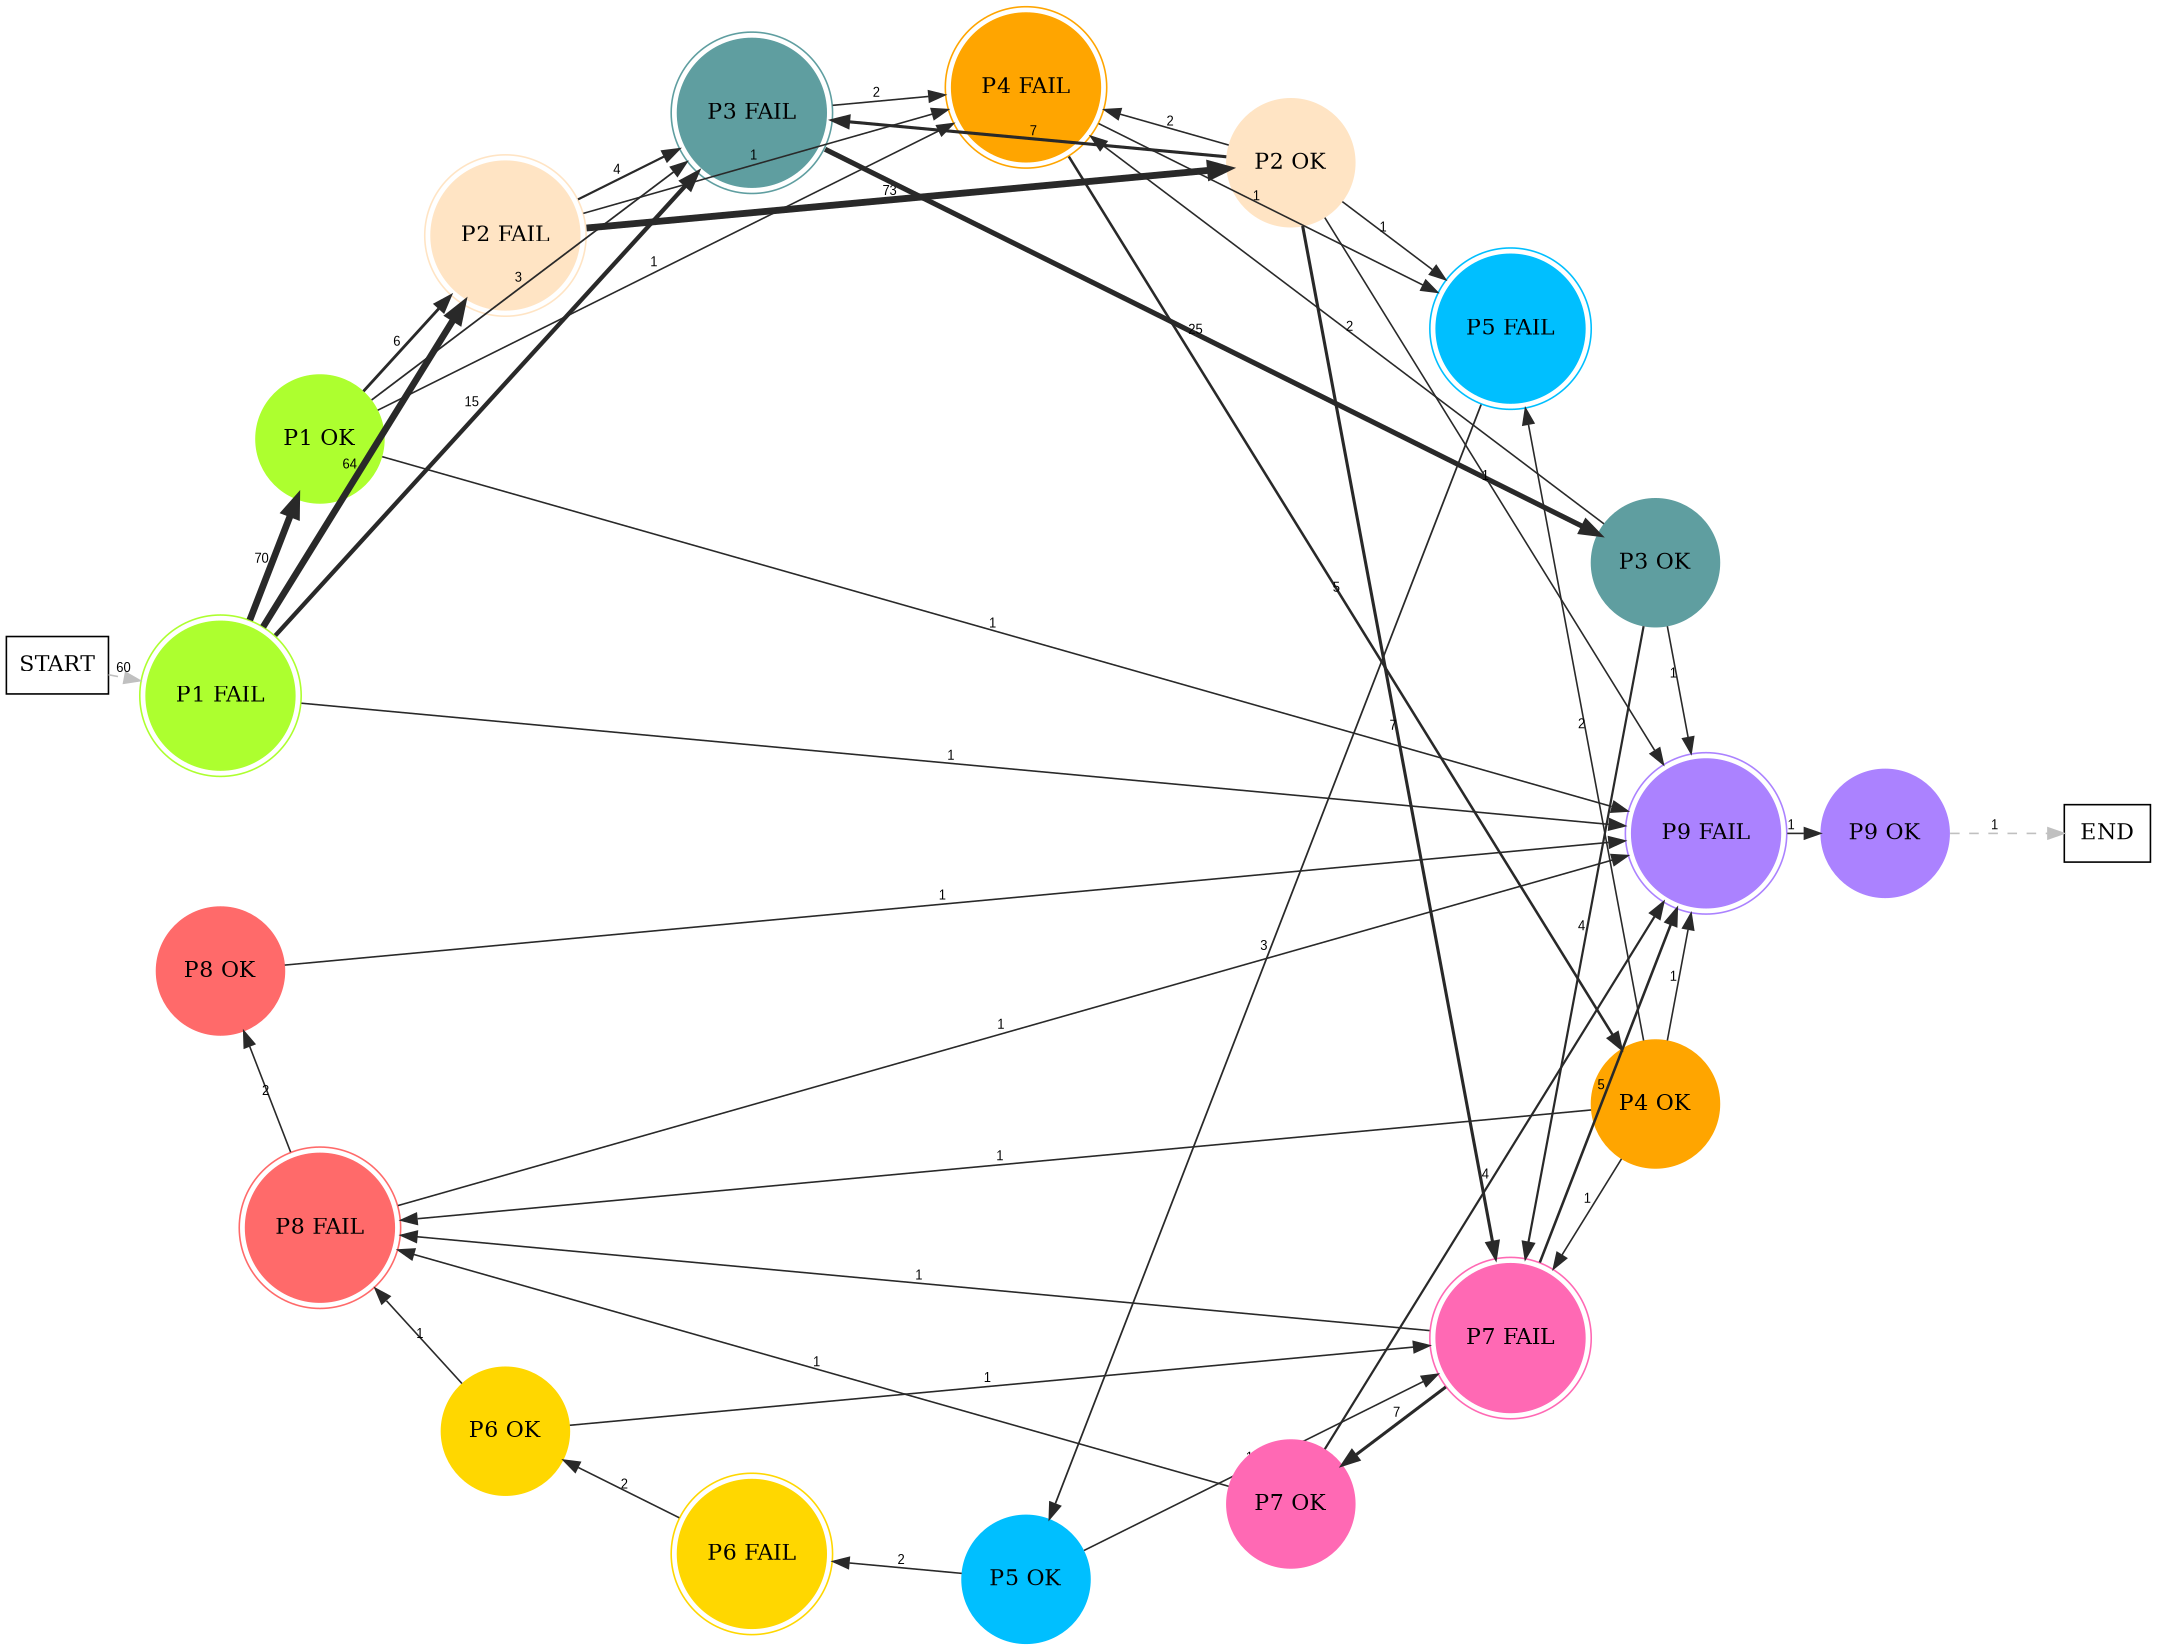 digraph graphname {
	dpi = 150
	size="16,11!";
	margin = 0;
layout=circo;
"P1 FAIL" [shape=circle, color=greenyellow, peripheries=2, style=filled]"P1 OK" [shape=circle, color=greenyellow, style=filled]"P2 FAIL" [shape=circle, color=bisque, peripheries=2, style=filled]"P3 FAIL" [shape=circle, color=cadetblue, peripheries=2, style=filled]"P4 FAIL" [shape=circle, color=orange, peripheries=2, style=filled]"P5 FAIL" [shape=circle, color=deepskyblue, peripheries=2, style=filled]"P2 OK" [shape=circle, color=bisque, style=filled]"P3 OK" [shape=circle, color=cadetblue, style=filled]"P4 OK" [shape=circle, color=orange, style=filled]"P5 OK" [shape=circle, color=deepskyblue, style=filled]"P6 FAIL" [shape=circle, color=gold, peripheries=2, style=filled]"P6 OK" [shape=circle, color=gold, style=filled]"P7 FAIL" [shape=circle, color=hotpink, peripheries=2, style=filled]"P8 FAIL" [shape=circle, color=indianred1, peripheries=2, style=filled]"P8 OK" [shape=circle, color=indianred1, style=filled]"P9 FAIL" [shape=circle, color=mediumpurple1, peripheries=2, style=filled]"P7 OK" [shape=circle, color=hotpink, style=filled]"P9 OK" [shape=circle, color=mediumpurple1, style=filled]"START" [shape=box, fillcolor=white, style=filled, color=black]"END" [shape=box, fillcolor=white, style=filled, color=black]"P1 FAIL" -> "P1 OK" [ color=grey16 penwidth = "4.248495242049359"label ="70" labelfloat=false fontname="Arial" fontsize=8]
"P1 FAIL" -> "P2 FAIL" [ color=grey16 penwidth = "4.1588830833596715"label ="64" labelfloat=false fontname="Arial" fontsize=8]
"P1 FAIL" -> "P3 FAIL" [ color=grey16 penwidth = "2.70805020110221"label ="15" labelfloat=false fontname="Arial" fontsize=8]
"P1 FAIL" -> "P9 FAIL" [ color=grey16 penwidth = "1"label ="1" labelfloat=false fontname="Arial" fontsize=8]
"P1 OK" -> "P2 FAIL" [ color=grey16 penwidth = "1.791759469228055"label ="6" labelfloat=false fontname="Arial" fontsize=8]
"P1 OK" -> "P3 FAIL" [ color=grey16 penwidth = "1.0986122886681098"label ="3" labelfloat=false fontname="Arial" fontsize=8]
"P1 OK" -> "P4 FAIL" [ color=grey16 penwidth = "1"label ="1" labelfloat=false fontname="Arial" fontsize=8]
"P1 OK" -> "P9 FAIL" [ color=grey16 penwidth = "1"label ="1" labelfloat=false fontname="Arial" fontsize=8]
"P2 FAIL" -> "P3 FAIL" [ color=grey16 penwidth = "1.3862943611198906"label ="4" labelfloat=false fontname="Arial" fontsize=8]
"P2 FAIL" -> "P4 FAIL" [ color=grey16 penwidth = "1"label ="1" labelfloat=false fontname="Arial" fontsize=8]
"P2 FAIL" -> "P2 OK" [ color=grey16 penwidth = "4.290459441148391"label ="73" labelfloat=false fontname="Arial" fontsize=8]
"P3 FAIL" -> "P4 FAIL" [ color=grey16 penwidth = "1"label ="2" labelfloat=false fontname="Arial" fontsize=8]
"P3 FAIL" -> "P3 OK" [ color=grey16 penwidth = "3.2188758248682006"label ="25" labelfloat=false fontname="Arial" fontsize=8]
"P4 FAIL" -> "P5 FAIL" [ color=grey16 penwidth = "1"label ="1" labelfloat=false fontname="Arial" fontsize=8]
"P4 FAIL" -> "P4 OK" [ color=grey16 penwidth = "1.6094379124341003"label ="5" labelfloat=false fontname="Arial" fontsize=8]
"P5 FAIL" -> "P5 OK" [ color=grey16 penwidth = "1.0986122886681098"label ="3" labelfloat=false fontname="Arial" fontsize=8]
"P2 OK" -> "P3 FAIL" [ color=grey16 penwidth = "1.9459101490553132"label ="7" labelfloat=false fontname="Arial" fontsize=8]
"P2 OK" -> "P4 FAIL" [ color=grey16 penwidth = "1"label ="2" labelfloat=false fontname="Arial" fontsize=8]
"P2 OK" -> "P5 FAIL" [ color=grey16 penwidth = "1"label ="1" labelfloat=false fontname="Arial" fontsize=8]
"P2 OK" -> "P7 FAIL" [ color=grey16 penwidth = "1.9459101490553132"label ="7" labelfloat=false fontname="Arial" fontsize=8]
"P2 OK" -> "P9 FAIL" [ color=grey16 penwidth = "1"label ="1" labelfloat=false fontname="Arial" fontsize=8]
"P3 OK" -> "P4 FAIL" [ color=grey16 penwidth = "1"label ="2" labelfloat=false fontname="Arial" fontsize=8]
"P3 OK" -> "P7 FAIL" [ color=grey16 penwidth = "1.3862943611198906"label ="4" labelfloat=false fontname="Arial" fontsize=8]
"P3 OK" -> "P9 FAIL" [ color=grey16 penwidth = "1"label ="1" labelfloat=false fontname="Arial" fontsize=8]
"P4 OK" -> "P5 FAIL" [ color=grey16 penwidth = "1"label ="2" labelfloat=false fontname="Arial" fontsize=8]
"P4 OK" -> "P7 FAIL" [ color=grey16 penwidth = "1"label ="1" labelfloat=false fontname="Arial" fontsize=8]
"P4 OK" -> "P8 FAIL" [ color=grey16 penwidth = "1"label ="1" labelfloat=false fontname="Arial" fontsize=8]
"P4 OK" -> "P9 FAIL" [ color=grey16 penwidth = "1"label ="1" labelfloat=false fontname="Arial" fontsize=8]
"P5 OK" -> "P6 FAIL" [ color=grey16 penwidth = "1"label ="2" labelfloat=false fontname="Arial" fontsize=8]
"P5 OK" -> "P7 FAIL" [ color=grey16 penwidth = "1"label ="1" labelfloat=false fontname="Arial" fontsize=8]
"P6 FAIL" -> "P6 OK" [ color=grey16 penwidth = "1"label ="2" labelfloat=false fontname="Arial" fontsize=8]
"P6 OK" -> "P7 FAIL" [ color=grey16 penwidth = "1"label ="1" labelfloat=false fontname="Arial" fontsize=8]
"P6 OK" -> "P8 FAIL" [ color=grey16 penwidth = "1"label ="1" labelfloat=false fontname="Arial" fontsize=8]
"P7 FAIL" -> "P8 FAIL" [ color=grey16 penwidth = "1"label ="1" labelfloat=false fontname="Arial" fontsize=8]
"P7 FAIL" -> "P9 FAIL" [ color=grey16 penwidth = "1.6094379124341003"label ="5" labelfloat=false fontname="Arial" fontsize=8]
"P7 FAIL" -> "P7 OK" [ color=grey16 penwidth = "1.9459101490553132"label ="7" labelfloat=false fontname="Arial" fontsize=8]
"P8 FAIL" -> "P8 OK" [ color=grey16 penwidth = "1"label ="2" labelfloat=false fontname="Arial" fontsize=8]
"P8 FAIL" -> "P9 FAIL" [ color=grey16 penwidth = "1"label ="1" labelfloat=false fontname="Arial" fontsize=8]
"P8 OK" -> "P9 FAIL" [ color=grey16 penwidth = "1"label ="1" labelfloat=false fontname="Arial" fontsize=8]
"P9 FAIL" -> "P9 OK" [ color=grey16 penwidth = "1"label ="1" labelfloat=false fontname="Arial" fontsize=8]
"P7 OK" -> "P8 FAIL" [ color=grey16 penwidth = "1"label ="1" labelfloat=false fontname="Arial" fontsize=8]
"P7 OK" -> "P9 FAIL" [ color=grey16 penwidth = "1.3862943611198906"label ="4" labelfloat=false fontname="Arial" fontsize=8]
"P9 OK" -> "END" [ style = dashed color=grey label ="1" labelfloat=false fontname="Arial" fontsize=8]
"START" -> "P1 FAIL" [ style = dashed color=grey label ="60" labelfloat=false fontname="Arial" fontsize=8]
}